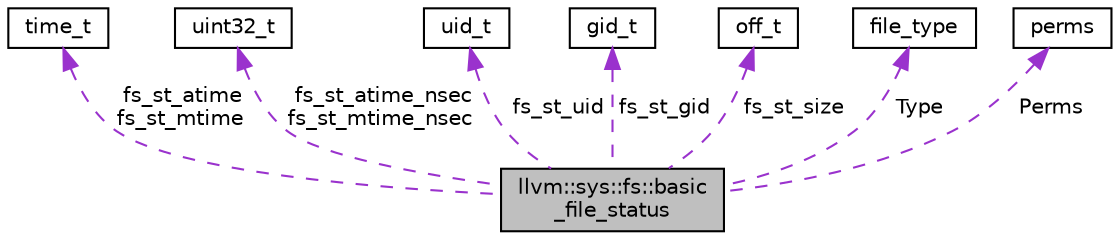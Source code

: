 digraph "llvm::sys::fs::basic_file_status"
{
 // LATEX_PDF_SIZE
  bgcolor="transparent";
  edge [fontname="Helvetica",fontsize="10",labelfontname="Helvetica",labelfontsize="10"];
  node [fontname="Helvetica",fontsize="10",shape="box"];
  Node1 [label="llvm::sys::fs::basic\l_file_status",height=0.2,width=0.4,color="black", fillcolor="grey75", style="filled", fontcolor="black",tooltip="Represents the result of a call to directory_iterator::status()."];
  Node2 -> Node1 [dir="back",color="darkorchid3",fontsize="10",style="dashed",label=" fs_st_atime\nfs_st_mtime" ,fontname="Helvetica"];
  Node2 [label="time_t",height=0.2,width=0.4,color="black",tooltip=" "];
  Node3 -> Node1 [dir="back",color="darkorchid3",fontsize="10",style="dashed",label=" fs_st_atime_nsec\nfs_st_mtime_nsec" ,fontname="Helvetica"];
  Node3 [label="uint32_t",height=0.2,width=0.4,color="black",URL="$classuint32__t.html",tooltip=" "];
  Node4 -> Node1 [dir="back",color="darkorchid3",fontsize="10",style="dashed",label=" fs_st_uid" ,fontname="Helvetica"];
  Node4 [label="uid_t",height=0.2,width=0.4,color="black",tooltip=" "];
  Node5 -> Node1 [dir="back",color="darkorchid3",fontsize="10",style="dashed",label=" fs_st_gid" ,fontname="Helvetica"];
  Node5 [label="gid_t",height=0.2,width=0.4,color="black",tooltip=" "];
  Node6 -> Node1 [dir="back",color="darkorchid3",fontsize="10",style="dashed",label=" fs_st_size" ,fontname="Helvetica"];
  Node6 [label="off_t",height=0.2,width=0.4,color="black",tooltip=" "];
  Node7 -> Node1 [dir="back",color="darkorchid3",fontsize="10",style="dashed",label=" Type" ,fontname="Helvetica"];
  Node7 [label="file_type",height=0.2,width=0.4,color="black",tooltip=" "];
  Node8 -> Node1 [dir="back",color="darkorchid3",fontsize="10",style="dashed",label=" Perms" ,fontname="Helvetica"];
  Node8 [label="perms",height=0.2,width=0.4,color="black",tooltip=" "];
}
